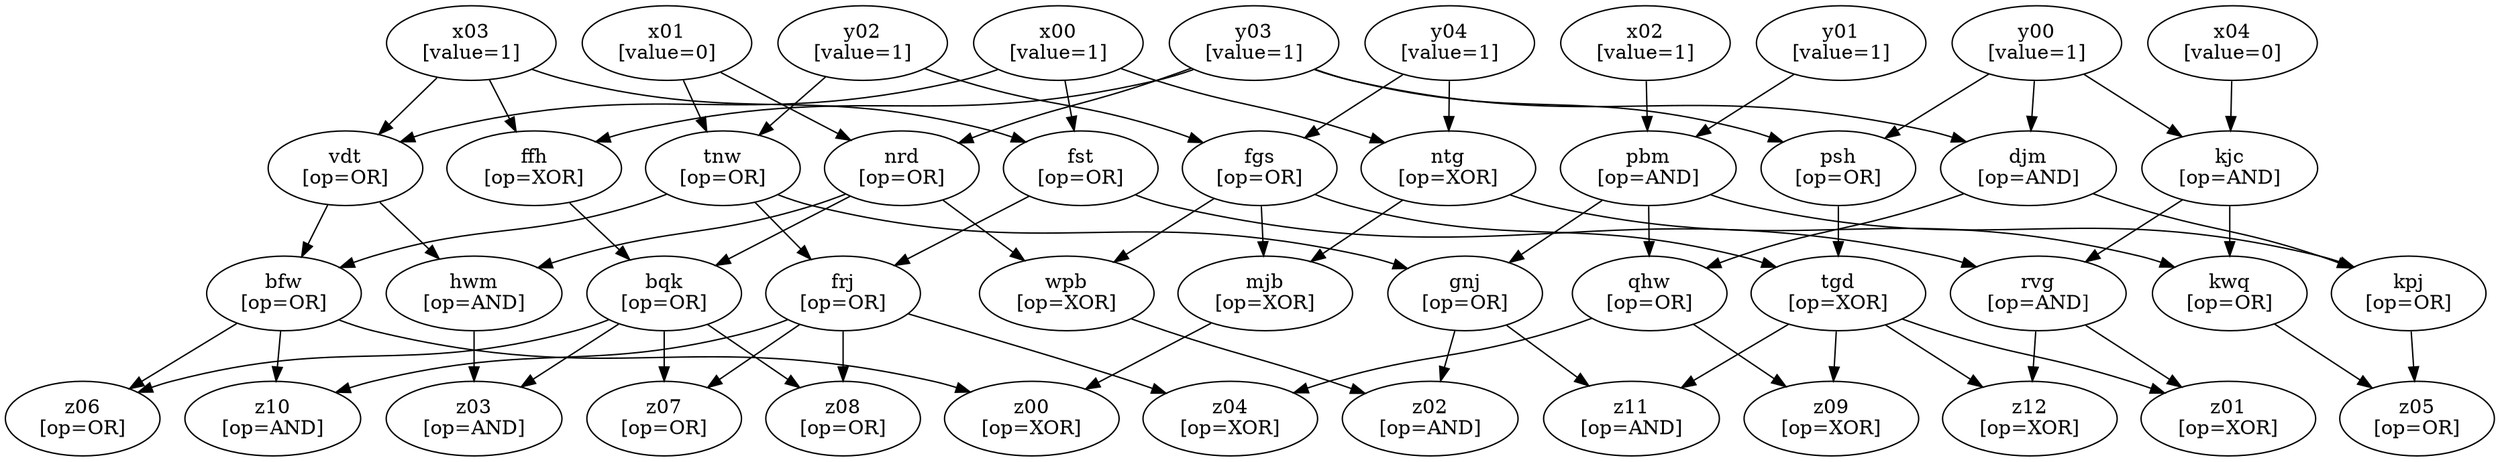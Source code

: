strict digraph "" {
	node [label="\N"];
	x00	[label="x00
[value=1]",
		value=1];
	ntg	[label="ntg
[op=XOR]",
		op=XOR];
	x00 -> ntg;
	fst	[label="fst
[op=OR]",
		op=OR];
	x00 -> fst;
	vdt	[label="vdt
[op=OR]",
		op=OR];
	x00 -> vdt;
	x01	[label="x01
[value=0]",
		value=0];
	tnw	[label="tnw
[op=OR]",
		op=OR];
	x01 -> tnw;
	nrd	[label="nrd
[op=OR]",
		op=OR];
	x01 -> nrd;
	x02	[label="x02
[value=1]",
		value=1];
	pbm	[label="pbm
[op=AND]",
		op=AND];
	x02 -> pbm;
	x03	[label="x03
[value=1]",
		value=1];
	x03 -> fst;
	x03 -> vdt;
	ffh	[label="ffh
[op=XOR]",
		op=XOR];
	x03 -> ffh;
	x04	[label="x04
[value=0]",
		value=0];
	kjc	[label="kjc
[op=AND]",
		op=AND];
	x04 -> kjc;
	y00	[label="y00
[value=1]",
		value=1];
	djm	[label="djm
[op=AND]",
		op=AND];
	y00 -> djm;
	psh	[label="psh
[op=OR]",
		op=OR];
	y00 -> psh;
	y00 -> kjc;
	y01	[label="y01
[value=1]",
		value=1];
	y01 -> pbm;
	y02	[label="y02
[value=1]",
		value=1];
	fgs	[label="fgs
[op=OR]",
		op=OR];
	y02 -> fgs;
	y02 -> tnw;
	y03	[label="y03
[value=1]",
		value=1];
	y03 -> ffh;
	y03 -> nrd;
	y03 -> djm;
	y03 -> psh;
	y04	[label="y04
[value=1]",
		value=1];
	y04 -> ntg;
	y04 -> fgs;
	mjb	[label="mjb
[op=XOR]",
		op=XOR];
	z00	[label="z00
[op=XOR]",
		op=XOR];
	mjb -> z00;
	ntg -> mjb;
	kwq	[label="kwq
[op=OR]",
		op=OR];
	ntg -> kwq;
	fgs -> mjb;
	tgd	[label="tgd
[op=XOR]",
		op=XOR];
	fgs -> tgd;
	wpb	[label="wpb
[op=XOR]",
		op=XOR];
	fgs -> wpb;
	bfw	[label="bfw
[op=OR]",
		op=OR];
	tnw -> bfw;
	frj	[label="frj
[op=OR]",
		op=OR];
	tnw -> frj;
	gnj	[label="gnj
[op=OR]",
		op=OR];
	tnw -> gnj;
	z05	[label="z05
[op=OR]",
		op=OR];
	kwq -> z05;
	kpj	[label="kpj
[op=OR]",
		op=OR];
	kpj -> z05;
	rvg	[label="rvg
[op=AND]",
		op=AND];
	fst -> rvg;
	fst -> frj;
	z01	[label="z01
[op=XOR]",
		op=XOR];
	tgd -> z01;
	z11	[label="z11
[op=AND]",
		op=AND];
	tgd -> z11;
	z09	[label="z09
[op=XOR]",
		op=XOR];
	tgd -> z09;
	z12	[label="z12
[op=XOR]",
		op=XOR];
	tgd -> z12;
	rvg -> z01;
	rvg -> z12;
	z10	[label="z10
[op=AND]",
		op=AND];
	bfw -> z10;
	bfw -> z00;
	z06	[label="z06
[op=OR]",
		op=OR];
	bfw -> z06;
	vdt -> bfw;
	hwm	[label="hwm
[op=AND]",
		op=AND];
	vdt -> hwm;
	frj -> z10;
	z08	[label="z08
[op=OR]",
		op=OR];
	frj -> z08;
	z04	[label="z04
[op=XOR]",
		op=XOR];
	frj -> z04;
	z07	[label="z07
[op=OR]",
		op=OR];
	frj -> z07;
	bqk	[label="bqk
[op=OR]",
		op=OR];
	bqk -> z08;
	bqk -> z06;
	bqk -> z07;
	z03	[label="z03
[op=AND]",
		op=AND];
	bqk -> z03;
	ffh -> bqk;
	nrd -> bqk;
	nrd -> wpb;
	nrd -> hwm;
	djm -> kpj;
	qhw	[label="qhw
[op=OR]",
		op=OR];
	djm -> qhw;
	psh -> tgd;
	gnj -> z11;
	z02	[label="z02
[op=AND]",
		op=AND];
	gnj -> z02;
	wpb -> z02;
	kjc -> kwq;
	kjc -> rvg;
	qhw -> z09;
	qhw -> z04;
	pbm -> kpj;
	pbm -> gnj;
	pbm -> qhw;
	hwm -> z03;
}
